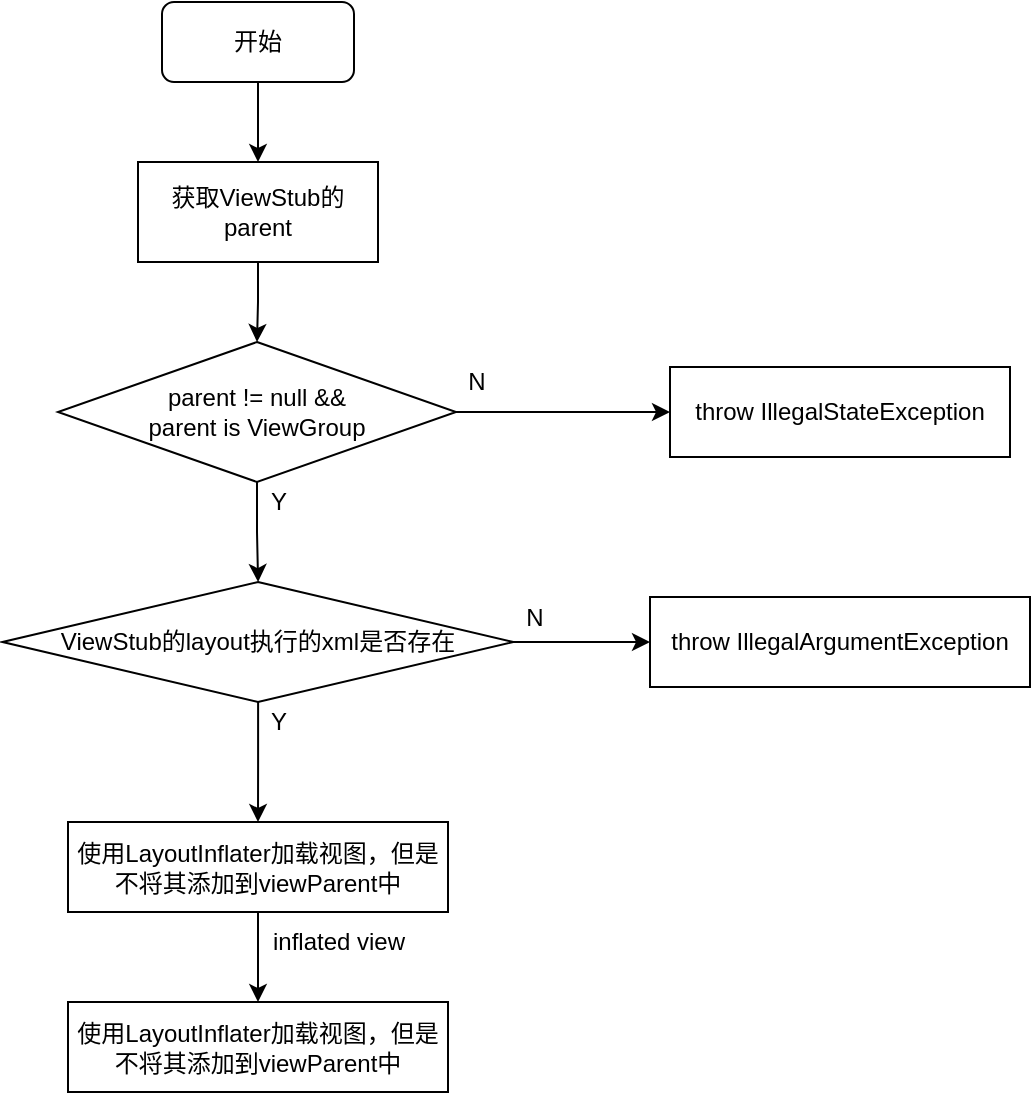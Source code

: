 <mxfile version="15.0.6" type="github">
  <diagram id="GB4uPWHtyg2-fPTGRqf6" name="Page-1">
    <mxGraphModel dx="1420" dy="802" grid="1" gridSize="10" guides="1" tooltips="1" connect="1" arrows="1" fold="1" page="1" pageScale="1" pageWidth="827" pageHeight="1169" math="0" shadow="0">
      <root>
        <mxCell id="0" />
        <mxCell id="1" parent="0" />
        <mxCell id="nkLRMiGtPnidvyDucg6m-3" value="" style="edgeStyle=orthogonalEdgeStyle;rounded=0;orthogonalLoop=1;jettySize=auto;html=1;" edge="1" parent="1" source="nkLRMiGtPnidvyDucg6m-1" target="nkLRMiGtPnidvyDucg6m-2">
          <mxGeometry relative="1" as="geometry" />
        </mxCell>
        <mxCell id="nkLRMiGtPnidvyDucg6m-1" value="开始" style="rounded=1;whiteSpace=wrap;html=1;" vertex="1" parent="1">
          <mxGeometry x="366" y="90" width="96" height="40" as="geometry" />
        </mxCell>
        <mxCell id="nkLRMiGtPnidvyDucg6m-7" value="" style="edgeStyle=orthogonalEdgeStyle;rounded=0;orthogonalLoop=1;jettySize=auto;html=1;" edge="1" parent="1" source="nkLRMiGtPnidvyDucg6m-2" target="nkLRMiGtPnidvyDucg6m-4">
          <mxGeometry relative="1" as="geometry" />
        </mxCell>
        <mxCell id="nkLRMiGtPnidvyDucg6m-2" value="获取ViewStub的parent" style="rounded=0;whiteSpace=wrap;html=1;" vertex="1" parent="1">
          <mxGeometry x="354" y="170" width="120" height="50" as="geometry" />
        </mxCell>
        <mxCell id="nkLRMiGtPnidvyDucg6m-6" value="" style="edgeStyle=orthogonalEdgeStyle;rounded=0;orthogonalLoop=1;jettySize=auto;html=1;" edge="1" parent="1" source="nkLRMiGtPnidvyDucg6m-4" target="nkLRMiGtPnidvyDucg6m-5">
          <mxGeometry relative="1" as="geometry" />
        </mxCell>
        <mxCell id="nkLRMiGtPnidvyDucg6m-14" value="" style="edgeStyle=orthogonalEdgeStyle;rounded=0;orthogonalLoop=1;jettySize=auto;html=1;" edge="1" parent="1" source="nkLRMiGtPnidvyDucg6m-4" target="nkLRMiGtPnidvyDucg6m-13">
          <mxGeometry relative="1" as="geometry" />
        </mxCell>
        <mxCell id="nkLRMiGtPnidvyDucg6m-4" value="parent != null &amp;amp;&amp;amp;&lt;br&gt;parent is ViewGroup" style="rhombus;whiteSpace=wrap;html=1;" vertex="1" parent="1">
          <mxGeometry x="314" y="260" width="199" height="70" as="geometry" />
        </mxCell>
        <mxCell id="nkLRMiGtPnidvyDucg6m-5" value="throw IllegalStateException" style="rounded=0;whiteSpace=wrap;html=1;" vertex="1" parent="1">
          <mxGeometry x="620" y="272.5" width="170" height="45" as="geometry" />
        </mxCell>
        <mxCell id="nkLRMiGtPnidvyDucg6m-8" value="N" style="text;html=1;align=center;verticalAlign=middle;resizable=0;points=[];autosize=1;strokeColor=none;fillColor=none;" vertex="1" parent="1">
          <mxGeometry x="513" y="270" width="20" height="20" as="geometry" />
        </mxCell>
        <mxCell id="nkLRMiGtPnidvyDucg6m-12" value="Y" style="text;html=1;align=center;verticalAlign=middle;resizable=0;points=[];autosize=1;strokeColor=none;fillColor=none;" vertex="1" parent="1">
          <mxGeometry x="414" y="330" width="20" height="20" as="geometry" />
        </mxCell>
        <mxCell id="nkLRMiGtPnidvyDucg6m-17" value="" style="edgeStyle=orthogonalEdgeStyle;rounded=0;orthogonalLoop=1;jettySize=auto;html=1;" edge="1" parent="1" source="nkLRMiGtPnidvyDucg6m-13" target="nkLRMiGtPnidvyDucg6m-16">
          <mxGeometry relative="1" as="geometry" />
        </mxCell>
        <mxCell id="nkLRMiGtPnidvyDucg6m-23" value="" style="edgeStyle=orthogonalEdgeStyle;rounded=0;orthogonalLoop=1;jettySize=auto;html=1;" edge="1" parent="1" source="nkLRMiGtPnidvyDucg6m-13" target="nkLRMiGtPnidvyDucg6m-22">
          <mxGeometry relative="1" as="geometry" />
        </mxCell>
        <mxCell id="nkLRMiGtPnidvyDucg6m-13" value="ViewStub的layout执行的xml是否存在" style="rhombus;whiteSpace=wrap;html=1;" vertex="1" parent="1">
          <mxGeometry x="286.25" y="380" width="255.5" height="60" as="geometry" />
        </mxCell>
        <mxCell id="nkLRMiGtPnidvyDucg6m-16" value="throw IllegalArgumentException" style="rounded=0;whiteSpace=wrap;html=1;" vertex="1" parent="1">
          <mxGeometry x="610" y="387.5" width="190" height="45" as="geometry" />
        </mxCell>
        <mxCell id="nkLRMiGtPnidvyDucg6m-18" value="N" style="text;html=1;align=center;verticalAlign=middle;resizable=0;points=[];autosize=1;strokeColor=none;fillColor=none;" vertex="1" parent="1">
          <mxGeometry x="541.75" y="387.5" width="20" height="20" as="geometry" />
        </mxCell>
        <mxCell id="nkLRMiGtPnidvyDucg6m-26" value="" style="edgeStyle=orthogonalEdgeStyle;rounded=0;orthogonalLoop=1;jettySize=auto;html=1;" edge="1" parent="1" source="nkLRMiGtPnidvyDucg6m-22" target="nkLRMiGtPnidvyDucg6m-25">
          <mxGeometry relative="1" as="geometry" />
        </mxCell>
        <mxCell id="nkLRMiGtPnidvyDucg6m-22" value="使用LayoutInflater加载视图，但是不将其添加到viewParent中" style="rounded=0;whiteSpace=wrap;html=1;" vertex="1" parent="1">
          <mxGeometry x="319" y="500" width="190" height="45" as="geometry" />
        </mxCell>
        <mxCell id="nkLRMiGtPnidvyDucg6m-24" value="Y" style="text;html=1;align=center;verticalAlign=middle;resizable=0;points=[];autosize=1;strokeColor=none;fillColor=none;" vertex="1" parent="1">
          <mxGeometry x="414" y="440" width="20" height="20" as="geometry" />
        </mxCell>
        <mxCell id="nkLRMiGtPnidvyDucg6m-25" value="使用LayoutInflater加载视图，但是不将其添加到viewParent中" style="rounded=0;whiteSpace=wrap;html=1;" vertex="1" parent="1">
          <mxGeometry x="319" y="590" width="190" height="45" as="geometry" />
        </mxCell>
        <mxCell id="nkLRMiGtPnidvyDucg6m-27" value="inflated view" style="text;html=1;align=center;verticalAlign=middle;resizable=0;points=[];autosize=1;strokeColor=none;fillColor=none;" vertex="1" parent="1">
          <mxGeometry x="414" y="550" width="80" height="20" as="geometry" />
        </mxCell>
      </root>
    </mxGraphModel>
  </diagram>
</mxfile>
